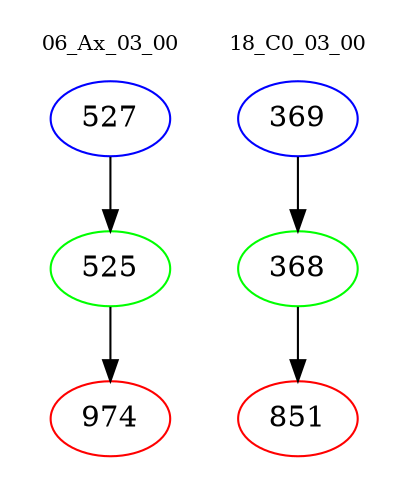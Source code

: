 digraph{
subgraph cluster_0 {
color = white
label = "06_Ax_03_00";
fontsize=10;
T0_527 [label="527", color="blue"]
T0_527 -> T0_525 [color="black"]
T0_525 [label="525", color="green"]
T0_525 -> T0_974 [color="black"]
T0_974 [label="974", color="red"]
}
subgraph cluster_1 {
color = white
label = "18_C0_03_00";
fontsize=10;
T1_369 [label="369", color="blue"]
T1_369 -> T1_368 [color="black"]
T1_368 [label="368", color="green"]
T1_368 -> T1_851 [color="black"]
T1_851 [label="851", color="red"]
}
}
